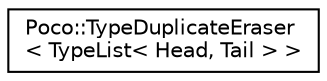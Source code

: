 digraph "Graphical Class Hierarchy"
{
 // LATEX_PDF_SIZE
  edge [fontname="Helvetica",fontsize="10",labelfontname="Helvetica",labelfontsize="10"];
  node [fontname="Helvetica",fontsize="10",shape=record];
  rankdir="LR";
  Node0 [label="Poco::TypeDuplicateEraser\l\< TypeList\< Head, Tail \> \>",height=0.2,width=0.4,color="black", fillcolor="white", style="filled",URL="$structPoco_1_1TypeDuplicateEraser_3_01TypeList_3_01Head_00_01Tail_01_4_01_4.html",tooltip=" "];
}
